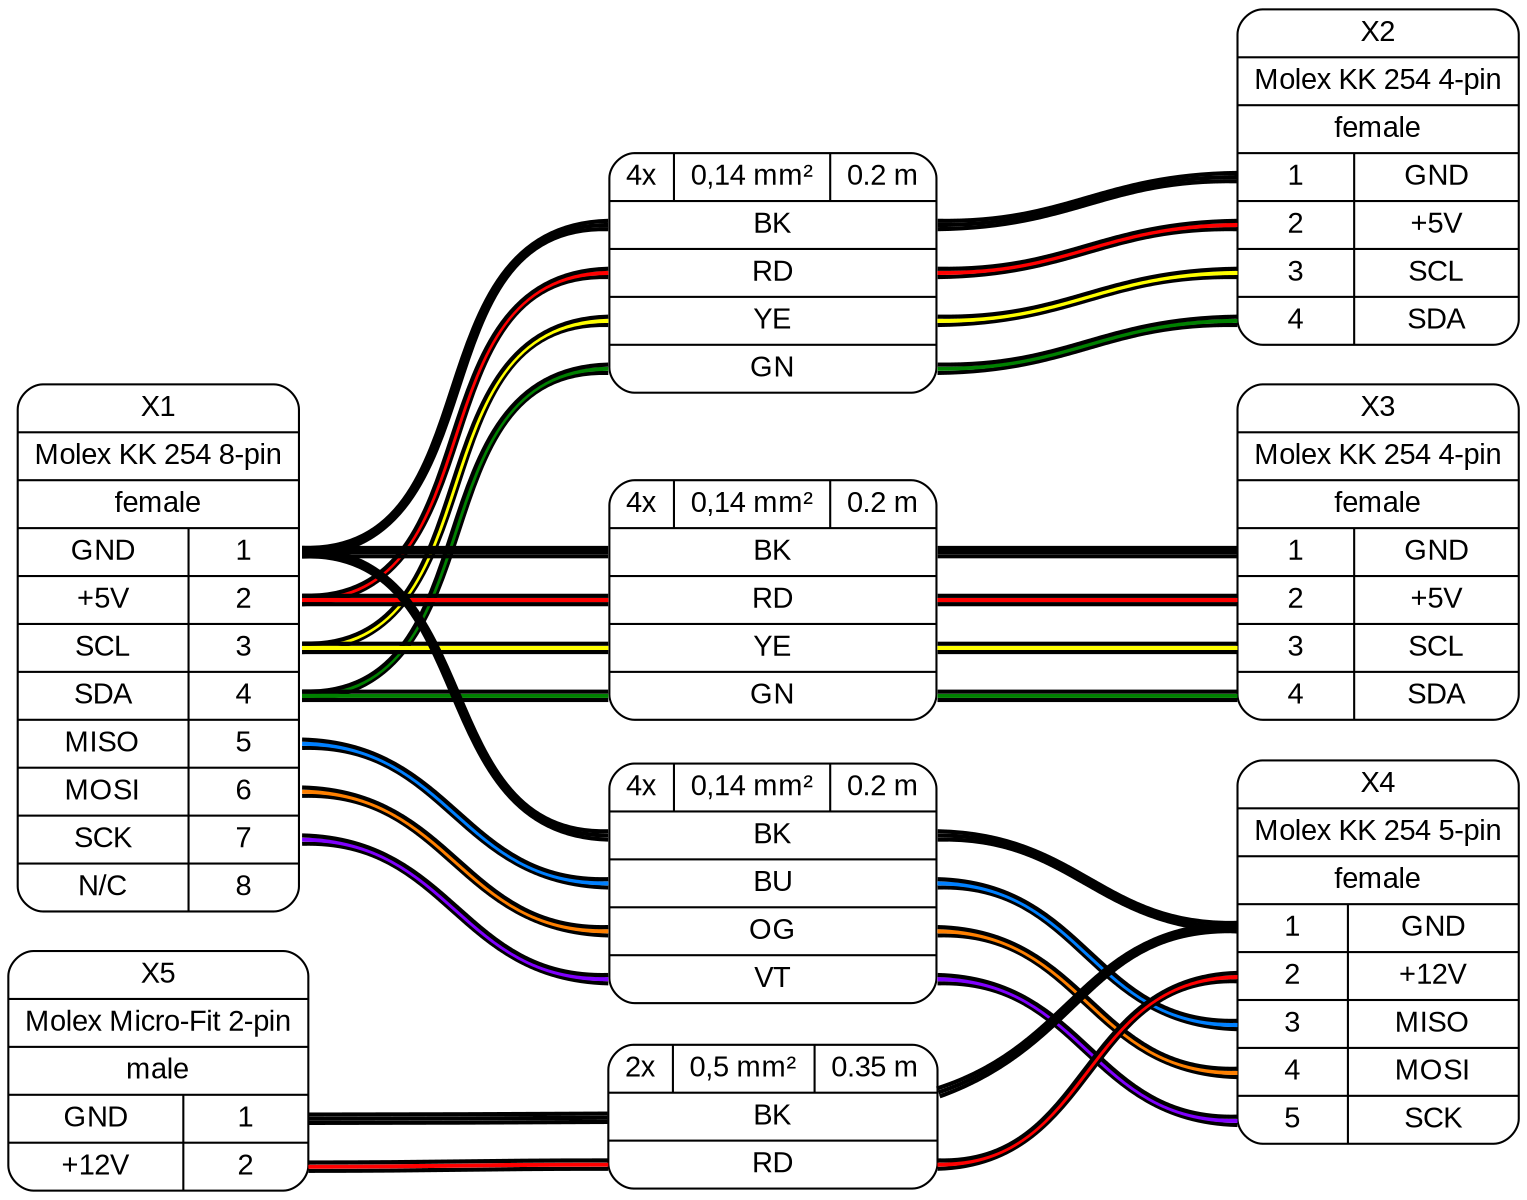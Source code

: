 graph G {
    graph [rankdir = LR, ranksep=2, fontname = "arial"];
    edge [arrowhead=none, fontname = "arial"];
    node [shape=record, style=rounded, fontname = "arial"];

    X1[label="X1 | Molex KK 254 8-pin | female | {{GND|+5V|SCL|SDA|MISO|MOSI|SCK|N/C} | {<p1>1|<p2>2|<p3>3|<p4>4|<p5>5|<p6>6|<p7>7|<p8>8}} "];
    X2[label="X2 | Molex KK 254 4-pin | female | {{<p1>1|<p2>2|<p3>3|<p4>4} | {GND|+5V|SCL|SDA}}"];
    X3[label="X3 | Molex KK 254 4-pin | female | {{<p1>1|<p2>2|<p3>3|<p4>4} | {GND|+5V|SCL|SDA}}"];
    X4[label="X4 | Molex KK 254 5-pin | female | {{<p1>1|<p2>2|<p3>3|<p4>4|<p5>5} | {GND|+12V|MISO|MOSI|SCK}}"];
    X5[label="X5 | Molex Micro-Fit 2-pin | male | {{GND|+12V} | {<p1>1|<p2>2}} "];

    W1[label="{4x | 0,14 mm² | 0.2 m} | <w1>BK|<w2>RD|<w3>YE|<w4>GN"];
    W2[label="{4x | 0,14 mm² | 0.2 m} | <w1>BK|<w2>RD|<w3>YE|<w4>GN"];
    W3[label="{4x | 0,14 mm² | 0.2 m} | <w1>BK|<w2>BU|<w3>OG|<w4>VT}"];
    W4[label="{2x | 0,5 mm² | 0.35 m} | <w1>BK|<w2>RD"];

    {edge[style=bold]
        // GND
        {edge[color="#000000:#000000:#000000"]
            X1:p1 -- W1:w1 -- X2:p1;
            X1:p1 -- W2:w1 -- X3:p1;
            X1:p1 -- W3:w1 -- X4:p1;
            X5:p1 -- W4:W1 -- X4:p1;
        }

        // +5V
        {edge[color="#000000:#ff0000:#000000"]
            X1:p2 -- W1:w2 -- X2:p2;
            X1:p2 -- W2:w2 -- X3:p2;
        }

        // +12V
        {edge[color="#0000:#ff0000:#000000"] X5:p2 -- W4:w2 -- X4:p2; }

        // SCL
        {edge[color="#000000:#ffff00:#000000"]
            X1:p3 -- W1:w3 -- X2:p3;
            X1:p3 -- W2:w3 -- X3:p3;
        }

        // SDA
        {edge[color="#000000:#008000:#000000"]
            X1:p4 -- W1:w4 -- X2:p4;
            X1:p4 -- W2:w4 -- X3:p4;
        }

        // SPI
        {edge[color="#0000:#0080ff:#000000"] X1:p5 -- W3:w2 -- X4:p3; }
        {edge[color="#0000:#ff8000:#000000"] X1:p6 -- W3:w3 -- X4:p4; }
        {edge[color="#0000:#8000ff:#000000"] X1:p7 -- W3:w4 -- X4:p5; }

        // +12V
    }
}
